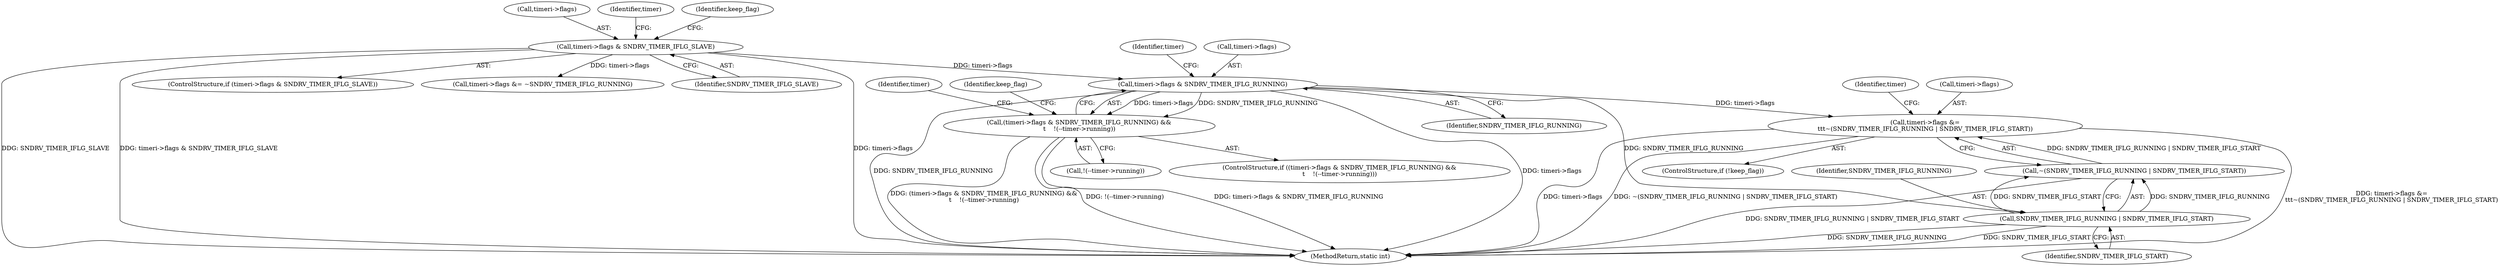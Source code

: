 digraph "0_linux_b5a663aa426f4884c71cd8580adae73f33570f0d@pointer" {
"1000178" [label="(Call,timeri->flags & SNDRV_TIMER_IFLG_RUNNING)"];
"1000115" [label="(Call,timeri->flags & SNDRV_TIMER_IFLG_SLAVE)"];
"1000177" [label="(Call,(timeri->flags & SNDRV_TIMER_IFLG_RUNNING) &&\n\t    !(--timer->running))"];
"1000223" [label="(Call,timeri->flags &=\n\t\t\t~(SNDRV_TIMER_IFLG_RUNNING | SNDRV_TIMER_IFLG_START))"];
"1000228" [label="(Call,SNDRV_TIMER_IFLG_RUNNING | SNDRV_TIMER_IFLG_START)"];
"1000227" [label="(Call,~(SNDRV_TIMER_IFLG_RUNNING | SNDRV_TIMER_IFLG_START))"];
"1000223" [label="(Call,timeri->flags &=\n\t\t\t~(SNDRV_TIMER_IFLG_RUNNING | SNDRV_TIMER_IFLG_START))"];
"1000228" [label="(Call,SNDRV_TIMER_IFLG_RUNNING | SNDRV_TIMER_IFLG_START)"];
"1000230" [label="(Identifier,SNDRV_TIMER_IFLG_START)"];
"1000179" [label="(Call,timeri->flags)"];
"1000247" [label="(MethodReturn,static int)"];
"1000183" [label="(Call,!(--timer->running))"];
"1000114" [label="(ControlStructure,if (timeri->flags & SNDRV_TIMER_IFLG_SLAVE))"];
"1000178" [label="(Call,timeri->flags & SNDRV_TIMER_IFLG_RUNNING)"];
"1000177" [label="(Call,(timeri->flags & SNDRV_TIMER_IFLG_RUNNING) &&\n\t    !(--timer->running))"];
"1000234" [label="(Identifier,timer)"];
"1000115" [label="(Call,timeri->flags & SNDRV_TIMER_IFLG_SLAVE)"];
"1000116" [label="(Call,timeri->flags)"];
"1000129" [label="(Call,timeri->flags &= ~SNDRV_TIMER_IFLG_RUNNING)"];
"1000220" [label="(ControlStructure,if (!keep_flag))"];
"1000176" [label="(ControlStructure,if ((timeri->flags & SNDRV_TIMER_IFLG_RUNNING) &&\n\t    !(--timer->running)))"];
"1000150" [label="(Identifier,timer)"];
"1000227" [label="(Call,~(SNDRV_TIMER_IFLG_RUNNING | SNDRV_TIMER_IFLG_START))"];
"1000119" [label="(Identifier,SNDRV_TIMER_IFLG_SLAVE)"];
"1000229" [label="(Identifier,SNDRV_TIMER_IFLG_RUNNING)"];
"1000224" [label="(Call,timeri->flags)"];
"1000182" [label="(Identifier,SNDRV_TIMER_IFLG_RUNNING)"];
"1000123" [label="(Identifier,keep_flag)"];
"1000186" [label="(Identifier,timer)"];
"1000190" [label="(Identifier,timer)"];
"1000222" [label="(Identifier,keep_flag)"];
"1000178" -> "1000177"  [label="AST: "];
"1000178" -> "1000182"  [label="CFG: "];
"1000179" -> "1000178"  [label="AST: "];
"1000182" -> "1000178"  [label="AST: "];
"1000186" -> "1000178"  [label="CFG: "];
"1000177" -> "1000178"  [label="CFG: "];
"1000178" -> "1000247"  [label="DDG: timeri->flags"];
"1000178" -> "1000247"  [label="DDG: SNDRV_TIMER_IFLG_RUNNING"];
"1000178" -> "1000177"  [label="DDG: timeri->flags"];
"1000178" -> "1000177"  [label="DDG: SNDRV_TIMER_IFLG_RUNNING"];
"1000115" -> "1000178"  [label="DDG: timeri->flags"];
"1000178" -> "1000223"  [label="DDG: timeri->flags"];
"1000178" -> "1000228"  [label="DDG: SNDRV_TIMER_IFLG_RUNNING"];
"1000115" -> "1000114"  [label="AST: "];
"1000115" -> "1000119"  [label="CFG: "];
"1000116" -> "1000115"  [label="AST: "];
"1000119" -> "1000115"  [label="AST: "];
"1000123" -> "1000115"  [label="CFG: "];
"1000150" -> "1000115"  [label="CFG: "];
"1000115" -> "1000247"  [label="DDG: SNDRV_TIMER_IFLG_SLAVE"];
"1000115" -> "1000247"  [label="DDG: timeri->flags & SNDRV_TIMER_IFLG_SLAVE"];
"1000115" -> "1000247"  [label="DDG: timeri->flags"];
"1000115" -> "1000129"  [label="DDG: timeri->flags"];
"1000177" -> "1000176"  [label="AST: "];
"1000177" -> "1000183"  [label="CFG: "];
"1000183" -> "1000177"  [label="AST: "];
"1000190" -> "1000177"  [label="CFG: "];
"1000222" -> "1000177"  [label="CFG: "];
"1000177" -> "1000247"  [label="DDG: timeri->flags & SNDRV_TIMER_IFLG_RUNNING"];
"1000177" -> "1000247"  [label="DDG: (timeri->flags & SNDRV_TIMER_IFLG_RUNNING) &&\n\t    !(--timer->running)"];
"1000177" -> "1000247"  [label="DDG: !(--timer->running)"];
"1000223" -> "1000220"  [label="AST: "];
"1000223" -> "1000227"  [label="CFG: "];
"1000224" -> "1000223"  [label="AST: "];
"1000227" -> "1000223"  [label="AST: "];
"1000234" -> "1000223"  [label="CFG: "];
"1000223" -> "1000247"  [label="DDG: ~(SNDRV_TIMER_IFLG_RUNNING | SNDRV_TIMER_IFLG_START)"];
"1000223" -> "1000247"  [label="DDG: timeri->flags &=\n\t\t\t~(SNDRV_TIMER_IFLG_RUNNING | SNDRV_TIMER_IFLG_START)"];
"1000223" -> "1000247"  [label="DDG: timeri->flags"];
"1000227" -> "1000223"  [label="DDG: SNDRV_TIMER_IFLG_RUNNING | SNDRV_TIMER_IFLG_START"];
"1000228" -> "1000227"  [label="AST: "];
"1000228" -> "1000230"  [label="CFG: "];
"1000229" -> "1000228"  [label="AST: "];
"1000230" -> "1000228"  [label="AST: "];
"1000227" -> "1000228"  [label="CFG: "];
"1000228" -> "1000247"  [label="DDG: SNDRV_TIMER_IFLG_RUNNING"];
"1000228" -> "1000247"  [label="DDG: SNDRV_TIMER_IFLG_START"];
"1000228" -> "1000227"  [label="DDG: SNDRV_TIMER_IFLG_RUNNING"];
"1000228" -> "1000227"  [label="DDG: SNDRV_TIMER_IFLG_START"];
"1000227" -> "1000247"  [label="DDG: SNDRV_TIMER_IFLG_RUNNING | SNDRV_TIMER_IFLG_START"];
}
